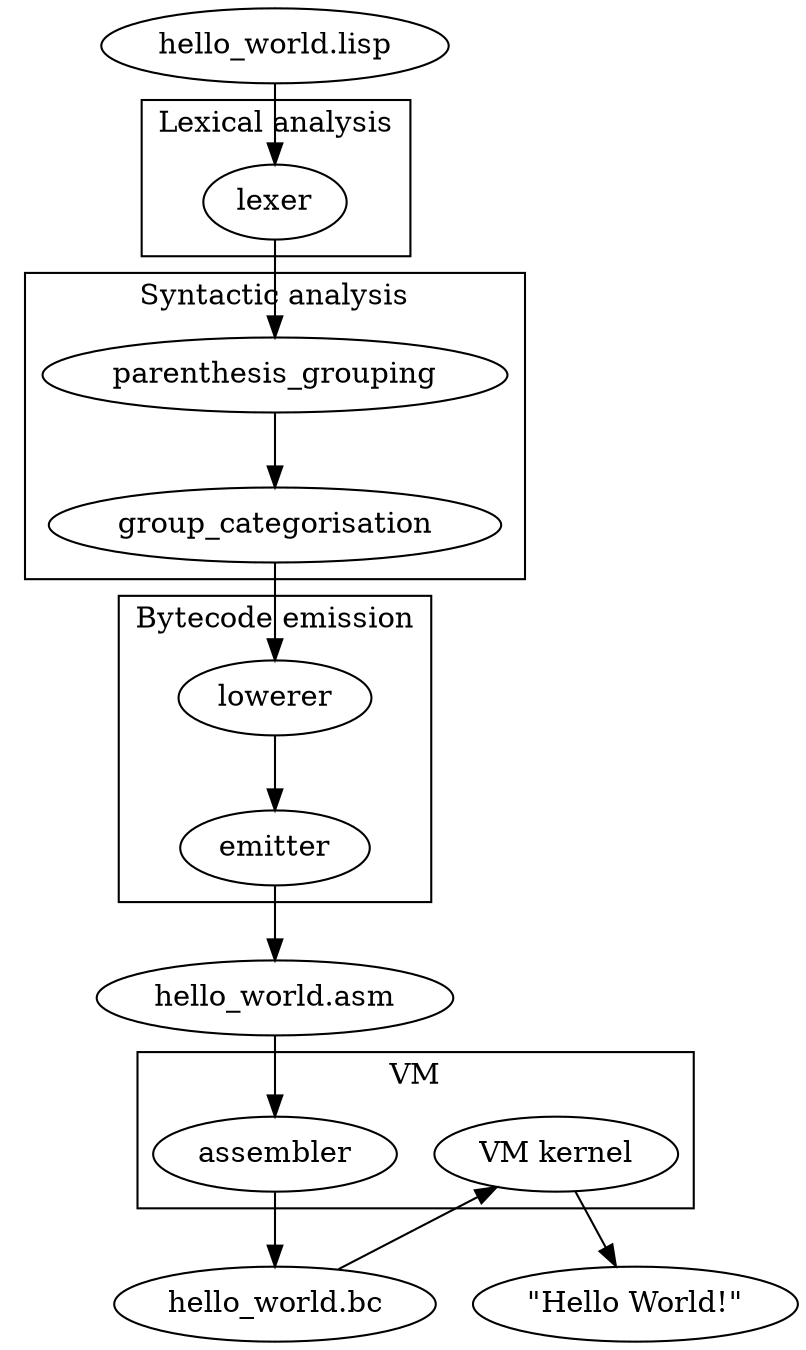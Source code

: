 digraph {
    subgraph cluster_1 {
        label="Lexical analysis";
        lexer;
    }

    subgraph cluster_2 {
        label="Syntactic analysis";
        parenthesis_grouping; group_categorisation;
    }

    subgraph cluster_3 {
        label="Bytecode emission";
        lowerer;
        emitter;
    }

    subgraph cluster_4 {
        label="VM";
        assembler;
        "VM kernel";
    }

    "hello_world.lisp" -> lexer;
    lexer -> parenthesis_grouping;
    parenthesis_grouping -> group_categorisation;
    group_categorisation -> lowerer;
    lowerer -> emitter;
    emitter -> "hello_world.asm";
    "hello_world.asm" -> assembler;
    assembler -> "hello_world.bc";
    "hello_world.bc" -> "VM kernel";
    "VM kernel" -> "\"Hello World!\"";
}
